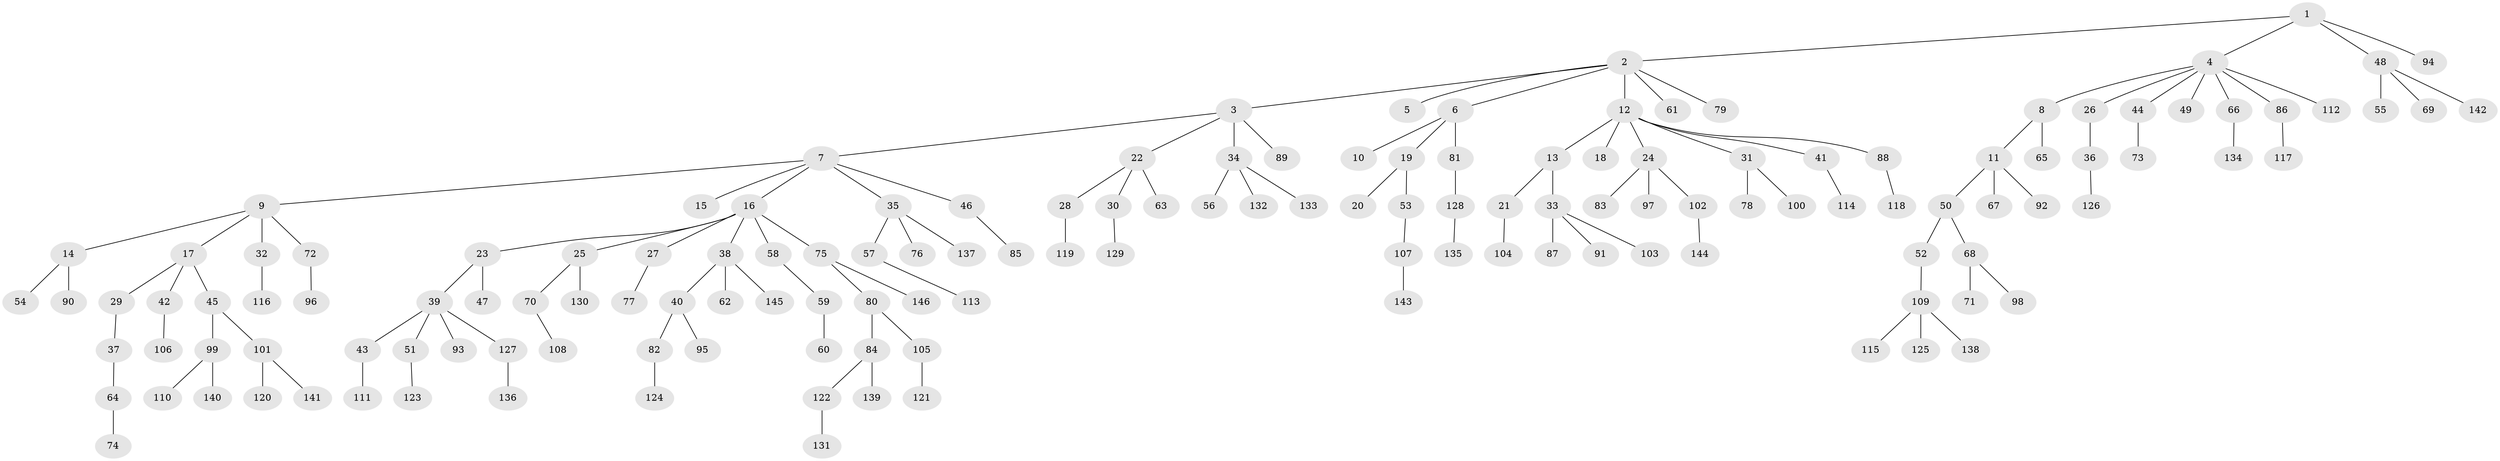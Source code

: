 // coarse degree distribution, {10: 0.010309278350515464, 6: 0.010309278350515464, 7: 0.010309278350515464, 1: 0.6082474226804123, 5: 0.05154639175257732, 11: 0.010309278350515464, 2: 0.20618556701030927, 8: 0.010309278350515464, 3: 0.061855670103092786, 4: 0.020618556701030927}
// Generated by graph-tools (version 1.1) at 2025/42/03/06/25 10:42:03]
// undirected, 146 vertices, 145 edges
graph export_dot {
graph [start="1"]
  node [color=gray90,style=filled];
  1;
  2;
  3;
  4;
  5;
  6;
  7;
  8;
  9;
  10;
  11;
  12;
  13;
  14;
  15;
  16;
  17;
  18;
  19;
  20;
  21;
  22;
  23;
  24;
  25;
  26;
  27;
  28;
  29;
  30;
  31;
  32;
  33;
  34;
  35;
  36;
  37;
  38;
  39;
  40;
  41;
  42;
  43;
  44;
  45;
  46;
  47;
  48;
  49;
  50;
  51;
  52;
  53;
  54;
  55;
  56;
  57;
  58;
  59;
  60;
  61;
  62;
  63;
  64;
  65;
  66;
  67;
  68;
  69;
  70;
  71;
  72;
  73;
  74;
  75;
  76;
  77;
  78;
  79;
  80;
  81;
  82;
  83;
  84;
  85;
  86;
  87;
  88;
  89;
  90;
  91;
  92;
  93;
  94;
  95;
  96;
  97;
  98;
  99;
  100;
  101;
  102;
  103;
  104;
  105;
  106;
  107;
  108;
  109;
  110;
  111;
  112;
  113;
  114;
  115;
  116;
  117;
  118;
  119;
  120;
  121;
  122;
  123;
  124;
  125;
  126;
  127;
  128;
  129;
  130;
  131;
  132;
  133;
  134;
  135;
  136;
  137;
  138;
  139;
  140;
  141;
  142;
  143;
  144;
  145;
  146;
  1 -- 2;
  1 -- 4;
  1 -- 48;
  1 -- 94;
  2 -- 3;
  2 -- 5;
  2 -- 6;
  2 -- 12;
  2 -- 61;
  2 -- 79;
  3 -- 7;
  3 -- 22;
  3 -- 34;
  3 -- 89;
  4 -- 8;
  4 -- 26;
  4 -- 44;
  4 -- 49;
  4 -- 66;
  4 -- 86;
  4 -- 112;
  6 -- 10;
  6 -- 19;
  6 -- 81;
  7 -- 9;
  7 -- 15;
  7 -- 16;
  7 -- 35;
  7 -- 46;
  8 -- 11;
  8 -- 65;
  9 -- 14;
  9 -- 17;
  9 -- 32;
  9 -- 72;
  11 -- 50;
  11 -- 67;
  11 -- 92;
  12 -- 13;
  12 -- 18;
  12 -- 24;
  12 -- 31;
  12 -- 41;
  12 -- 88;
  13 -- 21;
  13 -- 33;
  14 -- 54;
  14 -- 90;
  16 -- 23;
  16 -- 25;
  16 -- 27;
  16 -- 38;
  16 -- 58;
  16 -- 75;
  17 -- 29;
  17 -- 42;
  17 -- 45;
  19 -- 20;
  19 -- 53;
  21 -- 104;
  22 -- 28;
  22 -- 30;
  22 -- 63;
  23 -- 39;
  23 -- 47;
  24 -- 83;
  24 -- 97;
  24 -- 102;
  25 -- 70;
  25 -- 130;
  26 -- 36;
  27 -- 77;
  28 -- 119;
  29 -- 37;
  30 -- 129;
  31 -- 78;
  31 -- 100;
  32 -- 116;
  33 -- 87;
  33 -- 91;
  33 -- 103;
  34 -- 56;
  34 -- 132;
  34 -- 133;
  35 -- 57;
  35 -- 76;
  35 -- 137;
  36 -- 126;
  37 -- 64;
  38 -- 40;
  38 -- 62;
  38 -- 145;
  39 -- 43;
  39 -- 51;
  39 -- 93;
  39 -- 127;
  40 -- 82;
  40 -- 95;
  41 -- 114;
  42 -- 106;
  43 -- 111;
  44 -- 73;
  45 -- 99;
  45 -- 101;
  46 -- 85;
  48 -- 55;
  48 -- 69;
  48 -- 142;
  50 -- 52;
  50 -- 68;
  51 -- 123;
  52 -- 109;
  53 -- 107;
  57 -- 113;
  58 -- 59;
  59 -- 60;
  64 -- 74;
  66 -- 134;
  68 -- 71;
  68 -- 98;
  70 -- 108;
  72 -- 96;
  75 -- 80;
  75 -- 146;
  80 -- 84;
  80 -- 105;
  81 -- 128;
  82 -- 124;
  84 -- 122;
  84 -- 139;
  86 -- 117;
  88 -- 118;
  99 -- 110;
  99 -- 140;
  101 -- 120;
  101 -- 141;
  102 -- 144;
  105 -- 121;
  107 -- 143;
  109 -- 115;
  109 -- 125;
  109 -- 138;
  122 -- 131;
  127 -- 136;
  128 -- 135;
}
